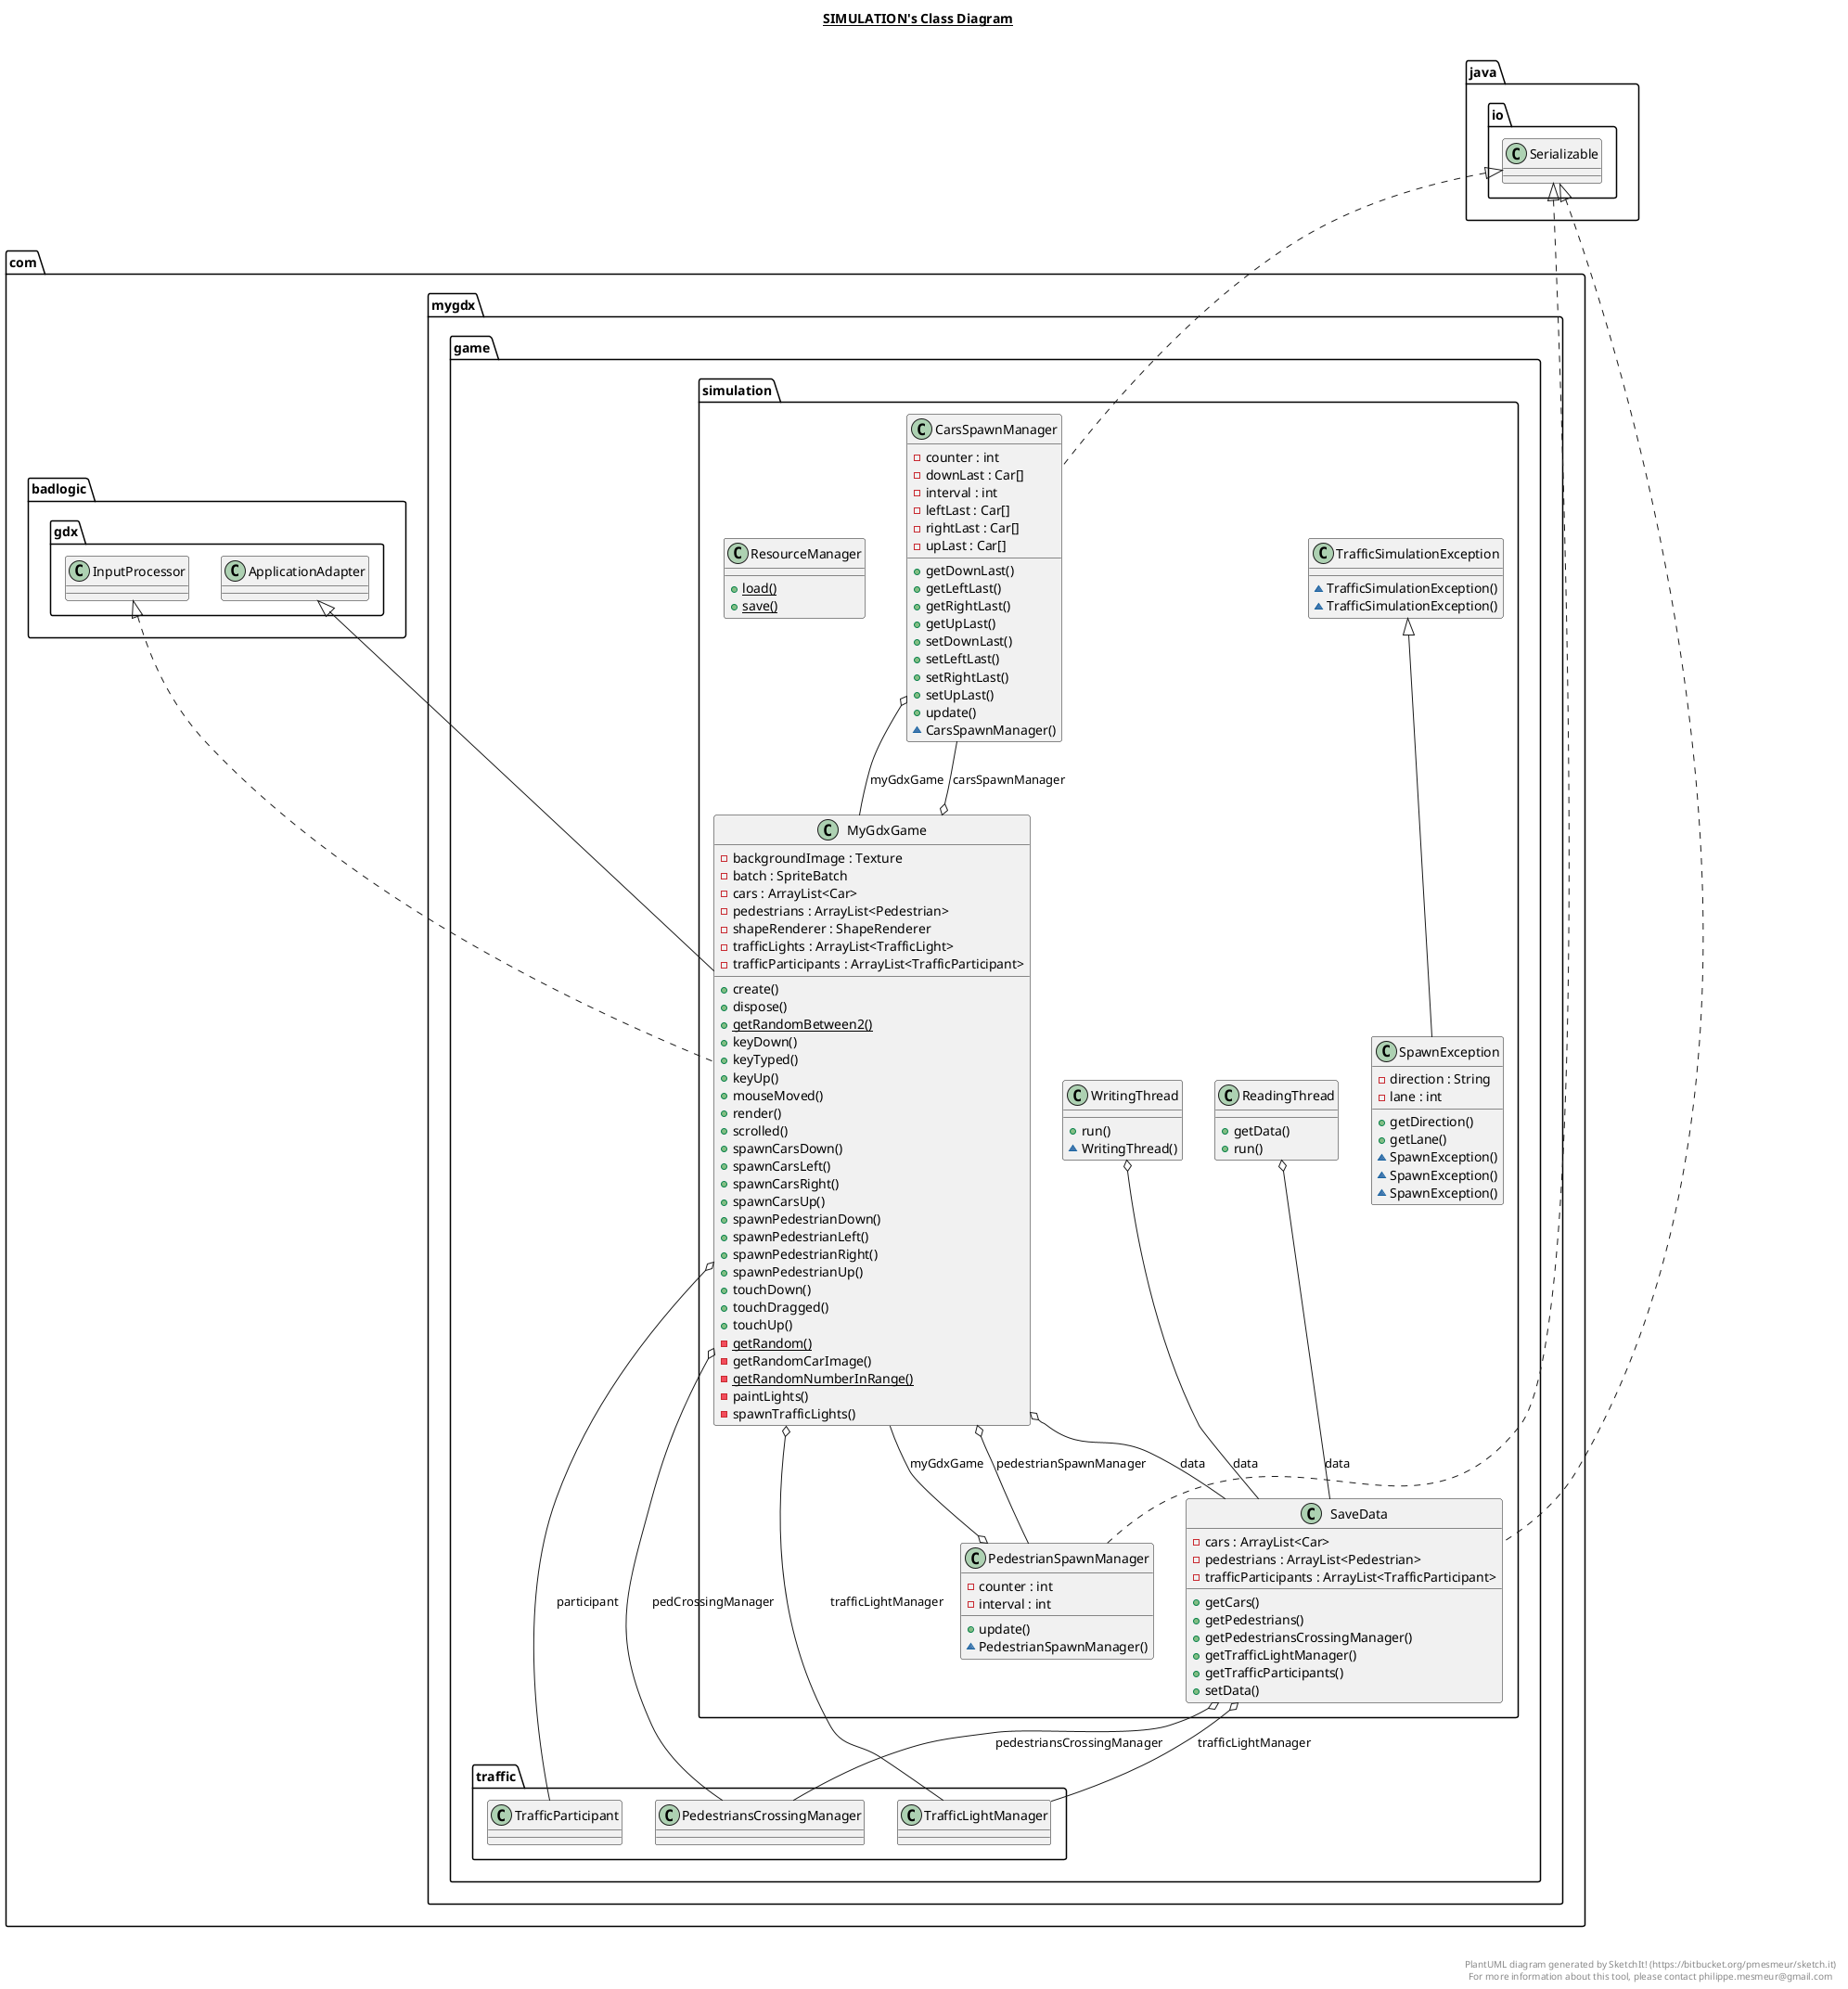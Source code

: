 @startuml

title __SIMULATION's Class Diagram__\n

  namespace com.mygdx.game.simulation {
    class com.mygdx.game.simulation.CarsSpawnManager {
        - counter : int
        - downLast : Car[]
        - interval : int
        - leftLast : Car[]
        - rightLast : Car[]
        - upLast : Car[]
        + getDownLast()
        + getLeftLast()
        + getRightLast()
        + getUpLast()
        + setDownLast()
        + setLeftLast()
        + setRightLast()
        + setUpLast()
        + update()
        ~ CarsSpawnManager()
    }
  }
  

  namespace com.mygdx.game.simulation {
    class com.mygdx.game.simulation.MyGdxGame {
        - backgroundImage : Texture
        - batch : SpriteBatch
        - cars : ArrayList<Car>
        - pedestrians : ArrayList<Pedestrian>
        - shapeRenderer : ShapeRenderer
        - trafficLights : ArrayList<TrafficLight>
        - trafficParticipants : ArrayList<TrafficParticipant>
        + create()
        + dispose()
        {static} + getRandomBetween2()
        + keyDown()
        + keyTyped()
        + keyUp()
        + mouseMoved()
        + render()
        + scrolled()
        + spawnCarsDown()
        + spawnCarsLeft()
        + spawnCarsRight()
        + spawnCarsUp()
        + spawnPedestrianDown()
        + spawnPedestrianLeft()
        + spawnPedestrianRight()
        + spawnPedestrianUp()
        + touchDown()
        + touchDragged()
        + touchUp()
        {static} - getRandom()
        - getRandomCarImage()
        {static} - getRandomNumberInRange()
        - paintLights()
        - spawnTrafficLights()
    }
  }
  

  namespace com.mygdx.game.simulation {
    class com.mygdx.game.simulation.PedestrianSpawnManager {
        - counter : int
        - interval : int
        + update()
        ~ PedestrianSpawnManager()
    }
  }
  

  namespace com.mygdx.game.simulation {
    class com.mygdx.game.simulation.ReadingThread {
        + getData()
        + run()
    }
  }
  

  namespace com.mygdx.game.simulation {
    class com.mygdx.game.simulation.ResourceManager {
        {static} + load()
        {static} + save()
    }
  }
  

  namespace com.mygdx.game.simulation {
    class com.mygdx.game.simulation.SaveData {
        - cars : ArrayList<Car>
        - pedestrians : ArrayList<Pedestrian>
        - trafficParticipants : ArrayList<TrafficParticipant>
        + getCars()
        + getPedestrians()
        + getPedestriansCrossingManager()
        + getTrafficLightManager()
        + getTrafficParticipants()
        + setData()
    }
  }
  

  namespace com.mygdx.game.simulation {
    class com.mygdx.game.simulation.SpawnException {
        - direction : String
        - lane : int
        + getDirection()
        + getLane()
        ~ SpawnException()
        ~ SpawnException()
        ~ SpawnException()
    }
  }
  

  namespace com.mygdx.game.simulation {
    class com.mygdx.game.simulation.TrafficSimulationException {
        ~ TrafficSimulationException()
        ~ TrafficSimulationException()
    }
  }
  

  namespace com.mygdx.game.simulation {
    class com.mygdx.game.simulation.WritingThread {
        + run()
        ~ WritingThread()
    }
  }
  

  com.mygdx.game.simulation.CarsSpawnManager .up.|> java.io.Serializable
  com.mygdx.game.simulation.CarsSpawnManager o-- com.mygdx.game.simulation.MyGdxGame : myGdxGame
  com.mygdx.game.simulation.MyGdxGame .up.|> com.badlogic.gdx.InputProcessor
  com.mygdx.game.simulation.MyGdxGame -up-|> com.badlogic.gdx.ApplicationAdapter
  com.mygdx.game.simulation.MyGdxGame o-- com.mygdx.game.simulation.CarsSpawnManager : carsSpawnManager
  com.mygdx.game.simulation.MyGdxGame o-- com.mygdx.game.simulation.SaveData : data
  com.mygdx.game.simulation.MyGdxGame o-- com.mygdx.game.traffic.TrafficParticipant : participant
  com.mygdx.game.simulation.MyGdxGame o-- com.mygdx.game.traffic.PedestriansCrossingManager : pedCrossingManager
  com.mygdx.game.simulation.MyGdxGame o-- com.mygdx.game.simulation.PedestrianSpawnManager : pedestrianSpawnManager
  com.mygdx.game.simulation.MyGdxGame o-- com.mygdx.game.traffic.TrafficLightManager : trafficLightManager
  com.mygdx.game.simulation.PedestrianSpawnManager .up.|> java.io.Serializable
  com.mygdx.game.simulation.PedestrianSpawnManager o-- com.mygdx.game.simulation.MyGdxGame : myGdxGame
  com.mygdx.game.simulation.ReadingThread o-- com.mygdx.game.simulation.SaveData : data
  com.mygdx.game.simulation.SaveData .up.|> java.io.Serializable
  com.mygdx.game.simulation.SaveData o-- com.mygdx.game.traffic.PedestriansCrossingManager : pedestriansCrossingManager
  com.mygdx.game.simulation.SaveData o-- com.mygdx.game.traffic.TrafficLightManager : trafficLightManager
  com.mygdx.game.simulation.SpawnException -up-|> com.mygdx.game.simulation.TrafficSimulationException
  com.mygdx.game.simulation.WritingThread o-- com.mygdx.game.simulation.SaveData : data


right footer


PlantUML diagram generated by SketchIt! (https://bitbucket.org/pmesmeur/sketch.it)
For more information about this tool, please contact philippe.mesmeur@gmail.com
endfooter

@enduml
